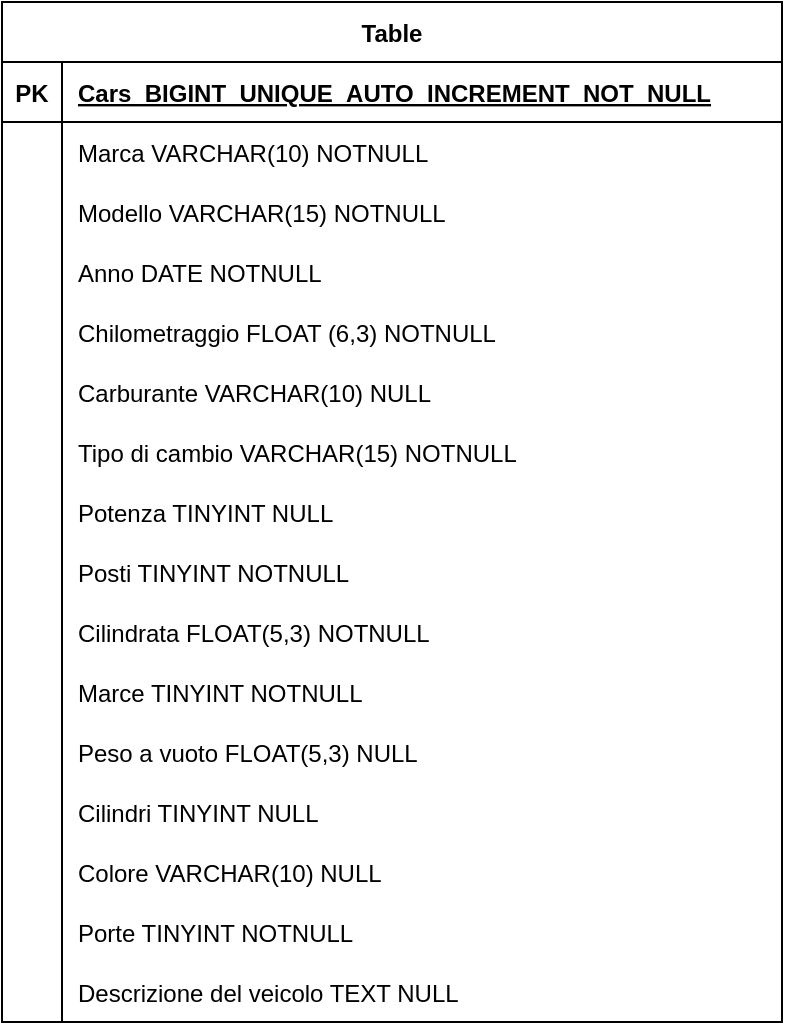 <mxfile version="20.8.20" type="device"><diagram id="R2lEEEUBdFMjLlhIrx00" name="Page-1"><mxGraphModel dx="1434" dy="774" grid="1" gridSize="10" guides="1" tooltips="1" connect="1" arrows="1" fold="1" page="1" pageScale="1" pageWidth="850" pageHeight="1100" math="0" shadow="0" extFonts="Permanent Marker^https://fonts.googleapis.com/css?family=Permanent+Marker"><root><mxCell id="0"/><mxCell id="1" parent="0"/><mxCell id="87efuyjr4XypmNOlkQx--14" value="Table" style="shape=table;startSize=30;container=1;collapsible=1;childLayout=tableLayout;fixedRows=1;rowLines=0;fontStyle=1;align=center;resizeLast=1;" vertex="1" parent="1"><mxGeometry x="270" y="200" width="390" height="510" as="geometry"/></mxCell><mxCell id="87efuyjr4XypmNOlkQx--15" value="" style="shape=tableRow;horizontal=0;startSize=0;swimlaneHead=0;swimlaneBody=0;fillColor=none;collapsible=0;dropTarget=0;points=[[0,0.5],[1,0.5]];portConstraint=eastwest;top=0;left=0;right=0;bottom=1;" vertex="1" parent="87efuyjr4XypmNOlkQx--14"><mxGeometry y="30" width="390" height="30" as="geometry"/></mxCell><mxCell id="87efuyjr4XypmNOlkQx--16" value="PK" style="shape=partialRectangle;connectable=0;fillColor=none;top=0;left=0;bottom=0;right=0;fontStyle=1;overflow=hidden;" vertex="1" parent="87efuyjr4XypmNOlkQx--15"><mxGeometry width="30" height="30" as="geometry"><mxRectangle width="30" height="30" as="alternateBounds"/></mxGeometry></mxCell><mxCell id="87efuyjr4XypmNOlkQx--17" value="Cars_BIGINT_UNIQUE_AUTO_INCREMENT_NOT_NULL" style="shape=partialRectangle;connectable=0;fillColor=none;top=0;left=0;bottom=0;right=0;align=left;spacingLeft=6;fontStyle=5;overflow=hidden;" vertex="1" parent="87efuyjr4XypmNOlkQx--15"><mxGeometry x="30" width="360" height="30" as="geometry"><mxRectangle width="360" height="30" as="alternateBounds"/></mxGeometry></mxCell><mxCell id="87efuyjr4XypmNOlkQx--18" value="" style="shape=tableRow;horizontal=0;startSize=0;swimlaneHead=0;swimlaneBody=0;fillColor=none;collapsible=0;dropTarget=0;points=[[0,0.5],[1,0.5]];portConstraint=eastwest;top=0;left=0;right=0;bottom=0;" vertex="1" parent="87efuyjr4XypmNOlkQx--14"><mxGeometry y="60" width="390" height="30" as="geometry"/></mxCell><mxCell id="87efuyjr4XypmNOlkQx--19" value="" style="shape=partialRectangle;connectable=0;fillColor=none;top=0;left=0;bottom=0;right=0;editable=1;overflow=hidden;" vertex="1" parent="87efuyjr4XypmNOlkQx--18"><mxGeometry width="30" height="30" as="geometry"><mxRectangle width="30" height="30" as="alternateBounds"/></mxGeometry></mxCell><mxCell id="87efuyjr4XypmNOlkQx--20" value="Marca VARCHAR(10) NOTNULL" style="shape=partialRectangle;connectable=0;fillColor=none;top=0;left=0;bottom=0;right=0;align=left;spacingLeft=6;overflow=hidden;" vertex="1" parent="87efuyjr4XypmNOlkQx--18"><mxGeometry x="30" width="360" height="30" as="geometry"><mxRectangle width="360" height="30" as="alternateBounds"/></mxGeometry></mxCell><mxCell id="87efuyjr4XypmNOlkQx--21" value="" style="shape=tableRow;horizontal=0;startSize=0;swimlaneHead=0;swimlaneBody=0;fillColor=none;collapsible=0;dropTarget=0;points=[[0,0.5],[1,0.5]];portConstraint=eastwest;top=0;left=0;right=0;bottom=0;" vertex="1" parent="87efuyjr4XypmNOlkQx--14"><mxGeometry y="90" width="390" height="30" as="geometry"/></mxCell><mxCell id="87efuyjr4XypmNOlkQx--22" value="" style="shape=partialRectangle;connectable=0;fillColor=none;top=0;left=0;bottom=0;right=0;editable=1;overflow=hidden;" vertex="1" parent="87efuyjr4XypmNOlkQx--21"><mxGeometry width="30" height="30" as="geometry"><mxRectangle width="30" height="30" as="alternateBounds"/></mxGeometry></mxCell><mxCell id="87efuyjr4XypmNOlkQx--23" value="Modello VARCHAR(15) NOTNULL" style="shape=partialRectangle;connectable=0;fillColor=none;top=0;left=0;bottom=0;right=0;align=left;spacingLeft=6;overflow=hidden;" vertex="1" parent="87efuyjr4XypmNOlkQx--21"><mxGeometry x="30" width="360" height="30" as="geometry"><mxRectangle width="360" height="30" as="alternateBounds"/></mxGeometry></mxCell><mxCell id="87efuyjr4XypmNOlkQx--24" value="" style="shape=tableRow;horizontal=0;startSize=0;swimlaneHead=0;swimlaneBody=0;fillColor=none;collapsible=0;dropTarget=0;points=[[0,0.5],[1,0.5]];portConstraint=eastwest;top=0;left=0;right=0;bottom=0;" vertex="1" parent="87efuyjr4XypmNOlkQx--14"><mxGeometry y="120" width="390" height="30" as="geometry"/></mxCell><mxCell id="87efuyjr4XypmNOlkQx--25" value="" style="shape=partialRectangle;connectable=0;fillColor=none;top=0;left=0;bottom=0;right=0;editable=1;overflow=hidden;" vertex="1" parent="87efuyjr4XypmNOlkQx--24"><mxGeometry width="30" height="30" as="geometry"><mxRectangle width="30" height="30" as="alternateBounds"/></mxGeometry></mxCell><mxCell id="87efuyjr4XypmNOlkQx--26" value="Anno DATE NOTNULL" style="shape=partialRectangle;connectable=0;fillColor=none;top=0;left=0;bottom=0;right=0;align=left;spacingLeft=6;overflow=hidden;" vertex="1" parent="87efuyjr4XypmNOlkQx--24"><mxGeometry x="30" width="360" height="30" as="geometry"><mxRectangle width="360" height="30" as="alternateBounds"/></mxGeometry></mxCell><mxCell id="87efuyjr4XypmNOlkQx--27" value="" style="shape=tableRow;horizontal=0;startSize=0;swimlaneHead=0;swimlaneBody=0;fillColor=none;collapsible=0;dropTarget=0;points=[[0,0.5],[1,0.5]];portConstraint=eastwest;top=0;left=0;right=0;bottom=0;" vertex="1" parent="1"><mxGeometry x="270" y="350" width="260" height="30" as="geometry"/></mxCell><mxCell id="87efuyjr4XypmNOlkQx--28" value="" style="shape=partialRectangle;connectable=0;fillColor=none;top=0;left=0;bottom=0;right=0;editable=1;overflow=hidden;" vertex="1" parent="87efuyjr4XypmNOlkQx--27"><mxGeometry width="30" height="30" as="geometry"><mxRectangle width="30" height="30" as="alternateBounds"/></mxGeometry></mxCell><mxCell id="87efuyjr4XypmNOlkQx--30" value="Chilometraggio FLOAT (6,3) NOTNULL" style="shape=partialRectangle;connectable=0;fillColor=none;top=0;left=0;bottom=0;right=0;align=left;spacingLeft=6;overflow=hidden;" vertex="1" parent="1"><mxGeometry x="300" y="350" width="230" height="30" as="geometry"><mxRectangle width="230" height="30" as="alternateBounds"/></mxGeometry></mxCell><mxCell id="87efuyjr4XypmNOlkQx--31" value="Carburante VARCHAR(10) NULL" style="shape=partialRectangle;connectable=0;fillColor=none;top=0;left=0;bottom=0;right=0;align=left;spacingLeft=6;overflow=hidden;" vertex="1" parent="1"><mxGeometry x="300" y="380" width="230" height="30" as="geometry"><mxRectangle width="230" height="30" as="alternateBounds"/></mxGeometry></mxCell><mxCell id="87efuyjr4XypmNOlkQx--32" value="Tipo di cambio VARCHAR(15) NOTNULL" style="shape=partialRectangle;connectable=0;fillColor=none;top=0;left=0;bottom=0;right=0;align=left;spacingLeft=6;overflow=hidden;" vertex="1" parent="1"><mxGeometry x="300" y="410" width="230" height="30" as="geometry"><mxRectangle width="230" height="30" as="alternateBounds"/></mxGeometry></mxCell><mxCell id="87efuyjr4XypmNOlkQx--33" value="Potenza TINYINT NULL" style="shape=partialRectangle;connectable=0;fillColor=none;top=0;left=0;bottom=0;right=0;align=left;spacingLeft=6;overflow=hidden;" vertex="1" parent="1"><mxGeometry x="300" y="440" width="230" height="30" as="geometry"><mxRectangle width="230" height="30" as="alternateBounds"/></mxGeometry></mxCell><mxCell id="87efuyjr4XypmNOlkQx--50" value="Posti TINYINT NOTNULL" style="shape=partialRectangle;connectable=0;fillColor=none;top=0;left=0;bottom=0;right=0;align=left;spacingLeft=6;overflow=hidden;" vertex="1" parent="1"><mxGeometry x="300" y="470" width="230" height="30" as="geometry"><mxRectangle width="230" height="30" as="alternateBounds"/></mxGeometry></mxCell><mxCell id="87efuyjr4XypmNOlkQx--51" value="Cilindrata FLOAT(5,3) NOTNULL" style="shape=partialRectangle;connectable=0;fillColor=none;top=0;left=0;bottom=0;right=0;align=left;spacingLeft=6;overflow=hidden;" vertex="1" parent="1"><mxGeometry x="300" y="500" width="230" height="30" as="geometry"><mxRectangle width="230" height="30" as="alternateBounds"/></mxGeometry></mxCell><mxCell id="87efuyjr4XypmNOlkQx--52" value="Marce TINYINT NOTNULL" style="shape=partialRectangle;connectable=0;fillColor=none;top=0;left=0;bottom=0;right=0;align=left;spacingLeft=6;overflow=hidden;" vertex="1" parent="1"><mxGeometry x="300" y="530" width="230" height="30" as="geometry"><mxRectangle width="230" height="30" as="alternateBounds"/></mxGeometry></mxCell><mxCell id="87efuyjr4XypmNOlkQx--53" value="Peso a vuoto FLOAT(5,3) NULL" style="shape=partialRectangle;connectable=0;fillColor=none;top=0;left=0;bottom=0;right=0;align=left;spacingLeft=6;overflow=hidden;" vertex="1" parent="1"><mxGeometry x="300" y="560" width="230" height="30" as="geometry"><mxRectangle width="230" height="30" as="alternateBounds"/></mxGeometry></mxCell><mxCell id="87efuyjr4XypmNOlkQx--54" value="Cilindri TINYINT NULL" style="shape=partialRectangle;connectable=0;fillColor=none;top=0;left=0;bottom=0;right=0;align=left;spacingLeft=6;overflow=hidden;" vertex="1" parent="1"><mxGeometry x="300" y="590" width="230" height="30" as="geometry"><mxRectangle width="230" height="30" as="alternateBounds"/></mxGeometry></mxCell><mxCell id="87efuyjr4XypmNOlkQx--55" value="Colore VARCHAR(10) NULL" style="shape=partialRectangle;connectable=0;fillColor=none;top=0;left=0;bottom=0;right=0;align=left;spacingLeft=6;overflow=hidden;" vertex="1" parent="1"><mxGeometry x="300" y="620" width="230" height="30" as="geometry"><mxRectangle width="230" height="30" as="alternateBounds"/></mxGeometry></mxCell><mxCell id="87efuyjr4XypmNOlkQx--56" value="Porte TINYINT NOTNULL" style="shape=partialRectangle;connectable=0;fillColor=none;top=0;left=0;bottom=0;right=0;align=left;spacingLeft=6;overflow=hidden;" vertex="1" parent="1"><mxGeometry x="300" y="650" width="230" height="30" as="geometry"><mxRectangle width="230" height="30" as="alternateBounds"/></mxGeometry></mxCell><mxCell id="87efuyjr4XypmNOlkQx--57" value="" style="endArrow=none;html=1;rounded=0;" edge="1" parent="1"><mxGeometry width="50" height="50" relative="1" as="geometry"><mxPoint x="300" y="690" as="sourcePoint"/><mxPoint x="300" y="710" as="targetPoint"/><Array as="points"><mxPoint x="300" y="350"/></Array></mxGeometry></mxCell><mxCell id="87efuyjr4XypmNOlkQx--58" value="Descrizione del veicolo TEXT NULL" style="shape=partialRectangle;connectable=0;fillColor=none;top=0;left=0;bottom=0;right=0;align=left;spacingLeft=6;overflow=hidden;" vertex="1" parent="1"><mxGeometry x="300" y="680" width="230" height="30" as="geometry"><mxRectangle width="230" height="30" as="alternateBounds"/></mxGeometry></mxCell></root></mxGraphModel></diagram></mxfile>